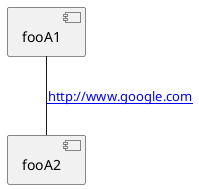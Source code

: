 {
  "sha1": "jsvmfwtyqcwhbnk20fd6pgj9l6trms9",
  "insertion": {
    "when": "2024-06-03T18:59:32.206Z",
    "url": "https://forum.plantuml.net/10445/link-is-not-parsed-in-the-latest-version",
    "user": "plantuml@gmail.com"
  }
}
@startuml
component fooA2
component fooA1
fooA1 -- fooA2: [[http://www.google.com]]
@enduml
